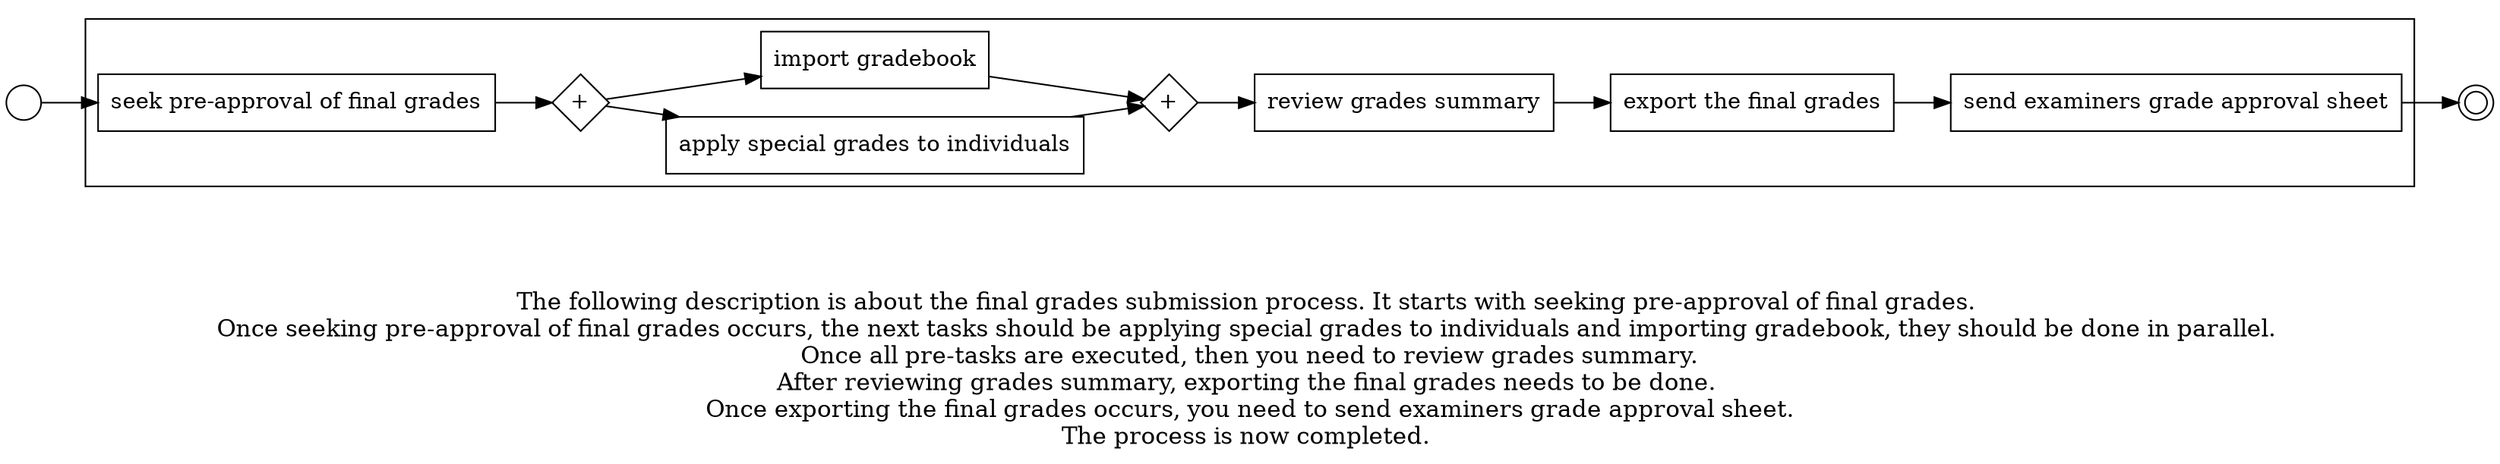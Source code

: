 digraph "final grades submission process_77" {
	graph [rankdir=LR]
	START_NODE [label="" shape=circle width=0.3]
	subgraph CLUSTER_0 {
		"seek pre-approval of final grades" [shape=box]
		"AND_SPLIT--2. Apply special grades or criteria_YS0U" [label="+" fixedsize=true shape=diamond width=0.5]
		"seek pre-approval of final grades" -> "AND_SPLIT--2. Apply special grades or criteria_YS0U"
		"apply special grades to individuals" [shape=box]
		"AND_SPLIT--2. Apply special grades or criteria_YS0U" -> "apply special grades to individuals"
		"import gradebook" [shape=box]
		"AND_SPLIT--2. Apply special grades or criteria_YS0U" -> "import gradebook"
		"AND_JOIN--2. Apply special grades or criteria_YS0U" [label="+" fixedsize=true shape=diamond width=0.5]
		"apply special grades to individuals" -> "AND_JOIN--2. Apply special grades or criteria_YS0U"
		"import gradebook" -> "AND_JOIN--2. Apply special grades or criteria_YS0U"
		"review grades summary" [shape=box]
		"AND_JOIN--2. Apply special grades or criteria_YS0U" -> "review grades summary"
		"export the final grades" [shape=box]
		"review grades summary" -> "export the final grades"
		"send examiners grade approval sheet" [shape=box]
		"export the final grades" -> "send examiners grade approval sheet"
	}
	START_NODE -> "seek pre-approval of final grades"
	END_NODE [label="" shape=doublecircle width=0.2]
	"send examiners grade approval sheet" -> END_NODE
	fontsize=15 label="\n\n
The following description is about the final grades submission process. It starts with seeking pre-approval of final grades. 
Once seeking pre-approval of final grades occurs, the next tasks should be applying special grades to individuals and importing gradebook, they should be done in parallel. 
Once all pre-tasks are executed, then you need to review grades summary.
After reviewing grades summary, exporting the final grades needs to be done. 
Once exporting the final grades occurs, you need to send examiners grade approval sheet.
The process is now completed. 
"
}
